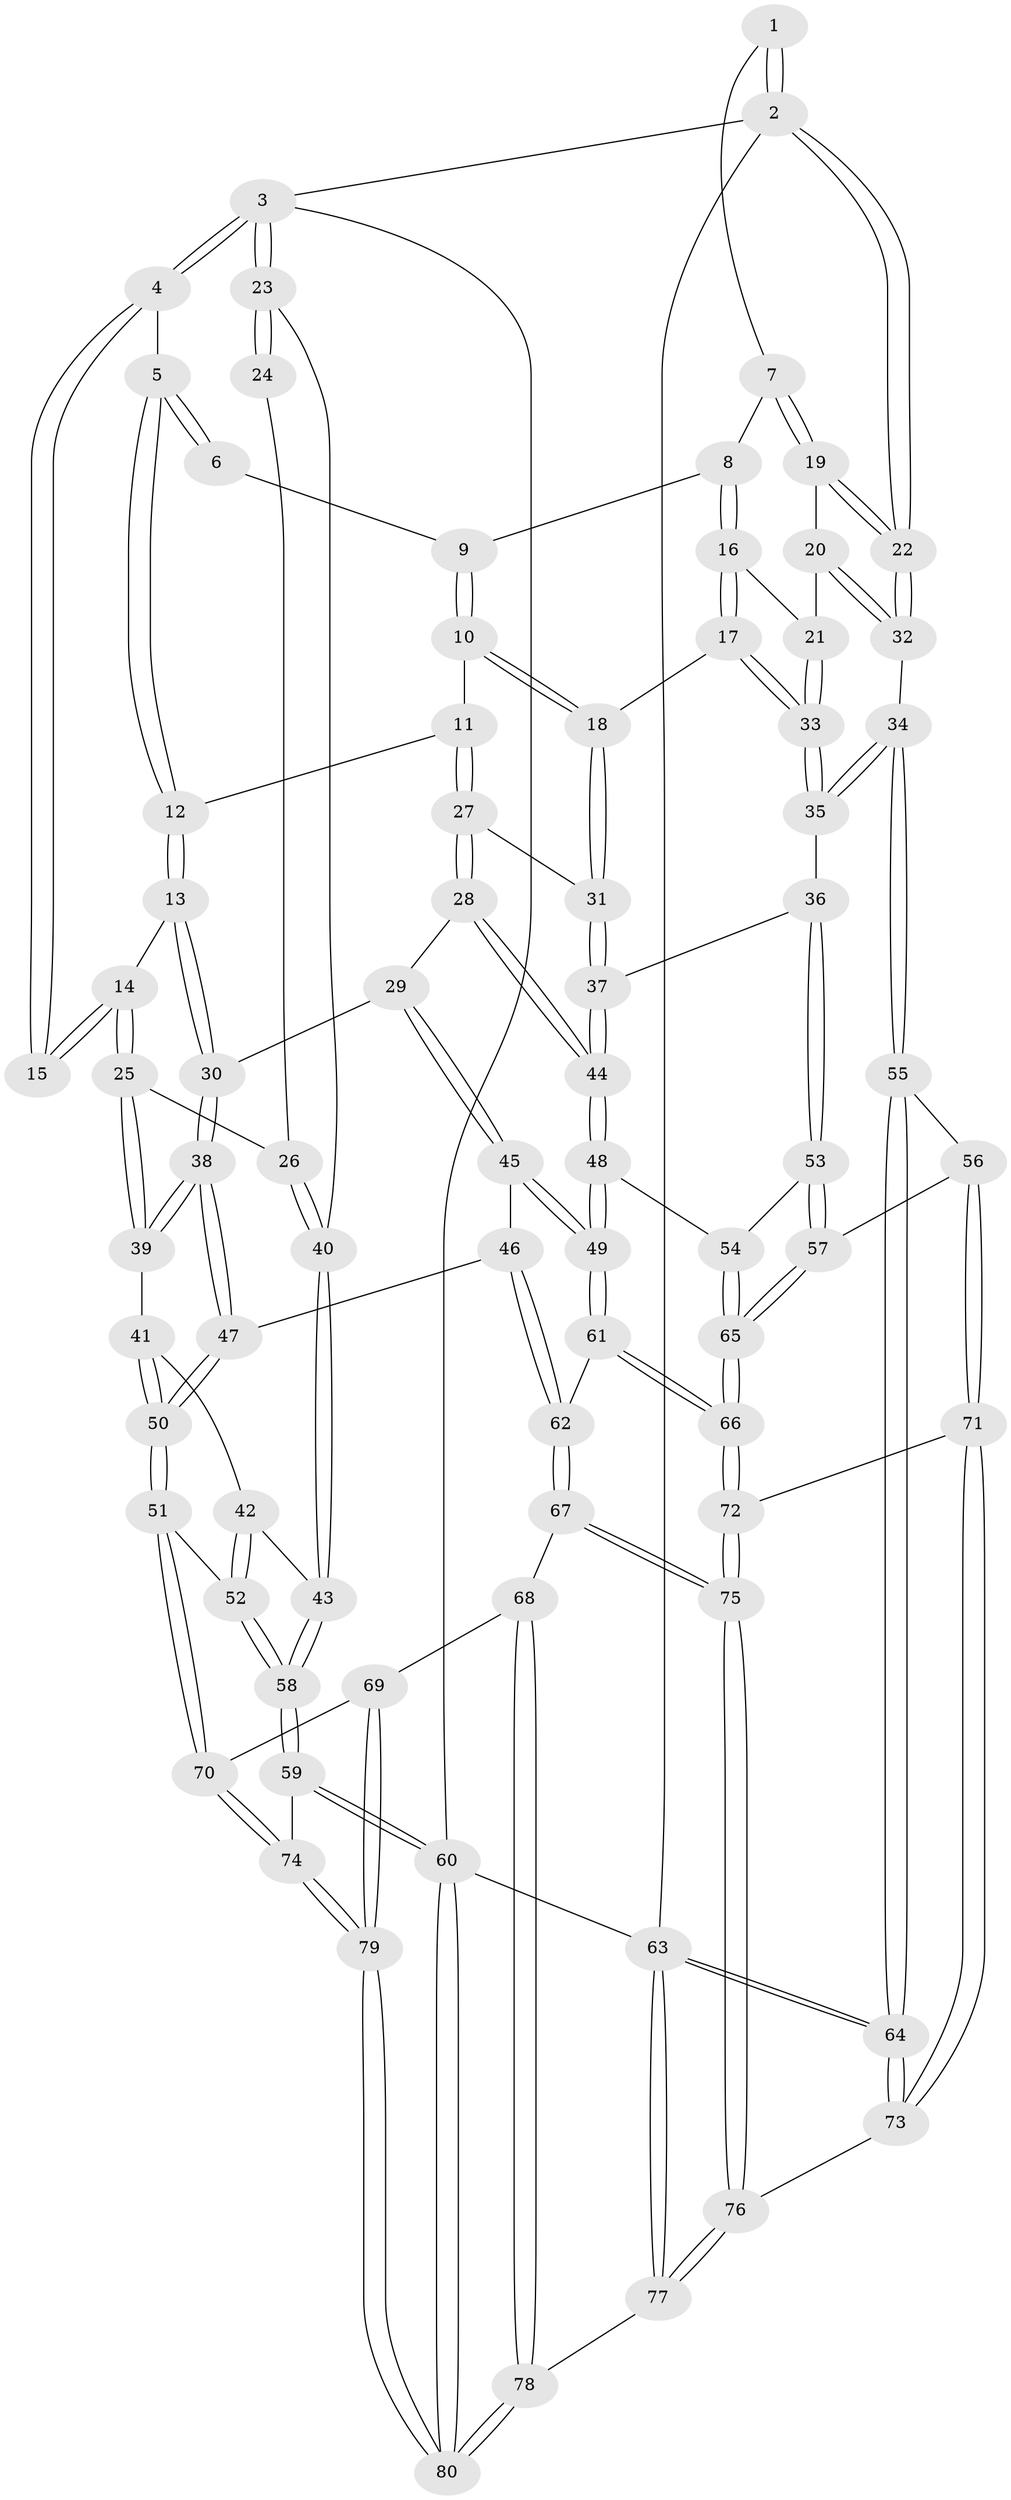 // Generated by graph-tools (version 1.1) at 2025/38/03/09/25 02:38:28]
// undirected, 80 vertices, 197 edges
graph export_dot {
graph [start="1"]
  node [color=gray90,style=filled];
  1 [pos="+0.9015142757040017+0"];
  2 [pos="+1+0"];
  3 [pos="+0+0"];
  4 [pos="+0.2657788444573264+0"];
  5 [pos="+0.4057469468155532+0"];
  6 [pos="+0.6196182437354673+0"];
  7 [pos="+0.8393363697582013+0.10355020919192237"];
  8 [pos="+0.7293356034146932+0.0740450073629324"];
  9 [pos="+0.6324203843625616+0"];
  10 [pos="+0.570118513884708+0.21136270498961754"];
  11 [pos="+0.5455185703722925+0.2062941063597656"];
  12 [pos="+0.45563843685778743+0.11308133791174022"];
  13 [pos="+0.27415230695528214+0.2730081444928036"];
  14 [pos="+0.21356745949069578+0.2135539093568694"];
  15 [pos="+0.1909089069682186+0.06460414037126931"];
  16 [pos="+0.6990954159519733+0.14277898923611973"];
  17 [pos="+0.6271087724878055+0.23324841807259322"];
  18 [pos="+0.6227041934214234+0.23567940318005584"];
  19 [pos="+0.8816534068282419+0.12642387284064227"];
  20 [pos="+0.8976873754624333+0.21595826510878566"];
  21 [pos="+0.8549934406965212+0.2511704586871262"];
  22 [pos="+1+0"];
  23 [pos="+0+0.07007520347666937"];
  24 [pos="+0.0686729040132334+0.09841937872794418"];
  25 [pos="+0+0.30382527630506634"];
  26 [pos="+0+0.30524964436264246"];
  27 [pos="+0.36836528027858123+0.3568042769867735"];
  28 [pos="+0.34574590960264867+0.36773919460424864"];
  29 [pos="+0.3311073669861167+0.36774564468171544"];
  30 [pos="+0.31170552997992745+0.35929866399385424"];
  31 [pos="+0.6254991921294326+0.3567733939998104"];
  32 [pos="+1+0.32967378100897565"];
  33 [pos="+0.8295786037062571+0.28486431155907327"];
  34 [pos="+1+0.4268765690842345"];
  35 [pos="+0.8125114659428866+0.45018346111358504"];
  36 [pos="+0.7975103081088024+0.46246123363895036"];
  37 [pos="+0.6592795563641516+0.448140051929813"];
  38 [pos="+0.22235107617660066+0.43401636454715875"];
  39 [pos="+0.1905234335736484+0.43542765200908334"];
  40 [pos="+0+0.34862115797172194"];
  41 [pos="+0.08691515234672545+0.48326750072480634"];
  42 [pos="+0.050214903629805824+0.4863485138873075"];
  43 [pos="+0+0.4260281993575197"];
  44 [pos="+0.5754256799824757+0.5277880746452835"];
  45 [pos="+0.3517642583152944+0.4861883226020106"];
  46 [pos="+0.35036525170092575+0.6057441002866117"];
  47 [pos="+0.20396558551926325+0.6203291672718716"];
  48 [pos="+0.5583632894985114+0.5879735610188108"];
  49 [pos="+0.5444193935394603+0.607267859799347"];
  50 [pos="+0.17754050739761124+0.6488733216948825"];
  51 [pos="+0.14530953439232808+0.6988588277689595"];
  52 [pos="+0.11901966476203706+0.6911109416120459"];
  53 [pos="+0.8314153273222783+0.6480679751059685"];
  54 [pos="+0.6295516868261489+0.6179103023957382"];
  55 [pos="+1+0.5723022240425004"];
  56 [pos="+0.893636416939804+0.6645334775204067"];
  57 [pos="+0.8362996352232357+0.6587329513360212"];
  58 [pos="+0+0.6499103033929028"];
  59 [pos="+0+0.8628642513765749"];
  60 [pos="+0+1"];
  61 [pos="+0.5351527727372205+0.6234405083265607"];
  62 [pos="+0.47113602327416954+0.7027517869978956"];
  63 [pos="+1+1"];
  64 [pos="+1+1"];
  65 [pos="+0.77110682926346+0.7756908022951674"];
  66 [pos="+0.7666577879502142+0.787316304264253"];
  67 [pos="+0.4687458166844259+0.7207326789769759"];
  68 [pos="+0.35524983717383873+0.8027711119479742"];
  69 [pos="+0.328947705238186+0.8117994263655602"];
  70 [pos="+0.16168584906621372+0.7375373143688961"];
  71 [pos="+1+0.8874208982635959"];
  72 [pos="+0.7597006813844623+0.8213539165211797"];
  73 [pos="+1+0.9072907280871567"];
  74 [pos="+0.10436225284115373+0.8731336056588483"];
  75 [pos="+0.6601352895981989+0.9346243584287908"];
  76 [pos="+0.650688902146192+1"];
  77 [pos="+0.6198908799472992+1"];
  78 [pos="+0.5792671699167019+1"];
  79 [pos="+0.2130307749411108+1"];
  80 [pos="+0.21412457008702862+1"];
  1 -- 2;
  1 -- 2;
  1 -- 7;
  2 -- 3;
  2 -- 22;
  2 -- 22;
  2 -- 63;
  3 -- 4;
  3 -- 4;
  3 -- 23;
  3 -- 23;
  3 -- 60;
  4 -- 5;
  4 -- 15;
  4 -- 15;
  5 -- 6;
  5 -- 6;
  5 -- 12;
  5 -- 12;
  6 -- 9;
  7 -- 8;
  7 -- 19;
  7 -- 19;
  8 -- 9;
  8 -- 16;
  8 -- 16;
  9 -- 10;
  9 -- 10;
  10 -- 11;
  10 -- 18;
  10 -- 18;
  11 -- 12;
  11 -- 27;
  11 -- 27;
  12 -- 13;
  12 -- 13;
  13 -- 14;
  13 -- 30;
  13 -- 30;
  14 -- 15;
  14 -- 15;
  14 -- 25;
  14 -- 25;
  16 -- 17;
  16 -- 17;
  16 -- 21;
  17 -- 18;
  17 -- 33;
  17 -- 33;
  18 -- 31;
  18 -- 31;
  19 -- 20;
  19 -- 22;
  19 -- 22;
  20 -- 21;
  20 -- 32;
  20 -- 32;
  21 -- 33;
  21 -- 33;
  22 -- 32;
  22 -- 32;
  23 -- 24;
  23 -- 24;
  23 -- 40;
  24 -- 26;
  25 -- 26;
  25 -- 39;
  25 -- 39;
  26 -- 40;
  26 -- 40;
  27 -- 28;
  27 -- 28;
  27 -- 31;
  28 -- 29;
  28 -- 44;
  28 -- 44;
  29 -- 30;
  29 -- 45;
  29 -- 45;
  30 -- 38;
  30 -- 38;
  31 -- 37;
  31 -- 37;
  32 -- 34;
  33 -- 35;
  33 -- 35;
  34 -- 35;
  34 -- 35;
  34 -- 55;
  34 -- 55;
  35 -- 36;
  36 -- 37;
  36 -- 53;
  36 -- 53;
  37 -- 44;
  37 -- 44;
  38 -- 39;
  38 -- 39;
  38 -- 47;
  38 -- 47;
  39 -- 41;
  40 -- 43;
  40 -- 43;
  41 -- 42;
  41 -- 50;
  41 -- 50;
  42 -- 43;
  42 -- 52;
  42 -- 52;
  43 -- 58;
  43 -- 58;
  44 -- 48;
  44 -- 48;
  45 -- 46;
  45 -- 49;
  45 -- 49;
  46 -- 47;
  46 -- 62;
  46 -- 62;
  47 -- 50;
  47 -- 50;
  48 -- 49;
  48 -- 49;
  48 -- 54;
  49 -- 61;
  49 -- 61;
  50 -- 51;
  50 -- 51;
  51 -- 52;
  51 -- 70;
  51 -- 70;
  52 -- 58;
  52 -- 58;
  53 -- 54;
  53 -- 57;
  53 -- 57;
  54 -- 65;
  54 -- 65;
  55 -- 56;
  55 -- 64;
  55 -- 64;
  56 -- 57;
  56 -- 71;
  56 -- 71;
  57 -- 65;
  57 -- 65;
  58 -- 59;
  58 -- 59;
  59 -- 60;
  59 -- 60;
  59 -- 74;
  60 -- 80;
  60 -- 80;
  60 -- 63;
  61 -- 62;
  61 -- 66;
  61 -- 66;
  62 -- 67;
  62 -- 67;
  63 -- 64;
  63 -- 64;
  63 -- 77;
  63 -- 77;
  64 -- 73;
  64 -- 73;
  65 -- 66;
  65 -- 66;
  66 -- 72;
  66 -- 72;
  67 -- 68;
  67 -- 75;
  67 -- 75;
  68 -- 69;
  68 -- 78;
  68 -- 78;
  69 -- 70;
  69 -- 79;
  69 -- 79;
  70 -- 74;
  70 -- 74;
  71 -- 72;
  71 -- 73;
  71 -- 73;
  72 -- 75;
  72 -- 75;
  73 -- 76;
  74 -- 79;
  74 -- 79;
  75 -- 76;
  75 -- 76;
  76 -- 77;
  76 -- 77;
  77 -- 78;
  78 -- 80;
  78 -- 80;
  79 -- 80;
  79 -- 80;
}
